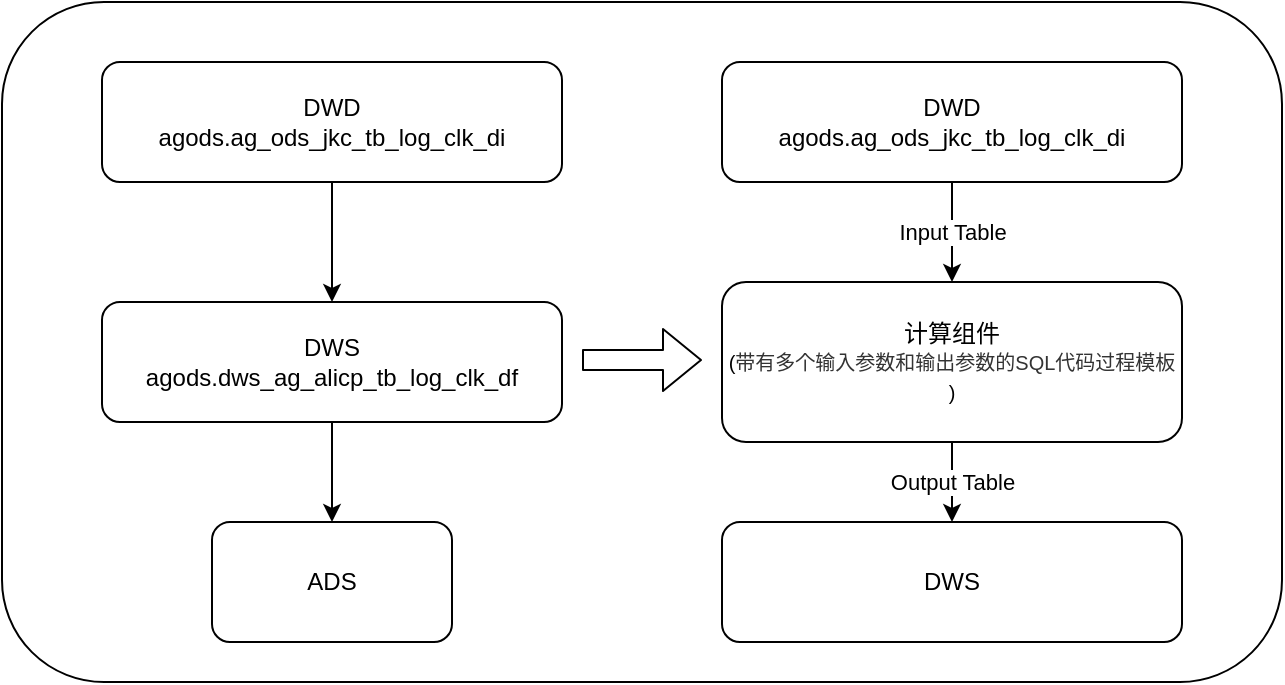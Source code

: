 <mxfile version="13.8.1" type="github">
  <diagram id="Ad6_y2lyAoWyW2zSPP8b" name="Page-1">
    <mxGraphModel dx="868" dy="394" grid="1" gridSize="10" guides="1" tooltips="1" connect="1" arrows="1" fold="1" page="1" pageScale="1" pageWidth="827" pageHeight="1169" math="0" shadow="0">
      <root>
        <mxCell id="0" />
        <mxCell id="1" parent="0" />
        <mxCell id="EhbbLSitJcF8kDTSJLc3-5" value="" style="rounded=1;whiteSpace=wrap;html=1;" vertex="1" parent="1">
          <mxGeometry x="120" y="30" width="640" height="340" as="geometry" />
        </mxCell>
        <mxCell id="5djheGigBpE8O4fT_9fk-7" style="edgeStyle=orthogonalEdgeStyle;rounded=0;orthogonalLoop=1;jettySize=auto;html=1;entryX=0.5;entryY=0;entryDx=0;entryDy=0;" parent="1" source="5djheGigBpE8O4fT_9fk-2" target="5djheGigBpE8O4fT_9fk-5" edge="1">
          <mxGeometry relative="1" as="geometry" />
        </mxCell>
        <mxCell id="5djheGigBpE8O4fT_9fk-2" value="DWD&lt;br&gt;agods.ag_ods_jkc_tb_log_clk_di" style="rounded=1;whiteSpace=wrap;html=1;" parent="1" vertex="1">
          <mxGeometry x="170" y="60" width="230" height="60" as="geometry" />
        </mxCell>
        <mxCell id="5djheGigBpE8O4fT_9fk-4" value="ADS" style="rounded=1;whiteSpace=wrap;html=1;" parent="1" vertex="1">
          <mxGeometry x="225" y="290" width="120" height="60" as="geometry" />
        </mxCell>
        <mxCell id="5djheGigBpE8O4fT_9fk-6" style="edgeStyle=orthogonalEdgeStyle;rounded=0;orthogonalLoop=1;jettySize=auto;html=1;entryX=0.5;entryY=0;entryDx=0;entryDy=0;" parent="1" source="5djheGigBpE8O4fT_9fk-5" target="5djheGigBpE8O4fT_9fk-4" edge="1">
          <mxGeometry relative="1" as="geometry" />
        </mxCell>
        <mxCell id="5djheGigBpE8O4fT_9fk-5" value="DWS&lt;br&gt;agods.dws_ag_alicp_tb_log_clk_df" style="rounded=1;whiteSpace=wrap;html=1;" parent="1" vertex="1">
          <mxGeometry x="170" y="180" width="230" height="60" as="geometry" />
        </mxCell>
        <mxCell id="EhbbLSitJcF8kDTSJLc3-4" value="Output Table" style="edgeStyle=orthogonalEdgeStyle;rounded=0;orthogonalLoop=1;jettySize=auto;html=1;exitX=0.5;exitY=1;exitDx=0;exitDy=0;entryX=0.5;entryY=0;entryDx=0;entryDy=0;" edge="1" parent="1" source="5djheGigBpE8O4fT_9fk-8" target="EhbbLSitJcF8kDTSJLc3-3">
          <mxGeometry relative="1" as="geometry" />
        </mxCell>
        <mxCell id="5djheGigBpE8O4fT_9fk-8" value="计算组件&lt;br&gt;&lt;font style=&quot;font-size: 10px&quot;&gt;(&lt;span style=&quot;color: rgb(51 , 51 , 51) ; text-align: left ; background-color: rgb(255 , 255 , 255) ; font-size: 10px&quot;&gt;带有多个输入参数和输出参数的SQL代码过程模板&lt;/span&gt;&lt;br style=&quot;font-size: 10px&quot;&gt;)&lt;/font&gt;" style="rounded=1;whiteSpace=wrap;html=1;" parent="1" vertex="1">
          <mxGeometry x="480" y="170" width="230" height="80" as="geometry" />
        </mxCell>
        <mxCell id="5djheGigBpE8O4fT_9fk-11" value="" style="shape=flexArrow;endArrow=classic;html=1;" parent="1" edge="1">
          <mxGeometry width="50" height="50" relative="1" as="geometry">
            <mxPoint x="410" y="209" as="sourcePoint" />
            <mxPoint x="470" y="209" as="targetPoint" />
          </mxGeometry>
        </mxCell>
        <mxCell id="EhbbLSitJcF8kDTSJLc3-2" value="Input Table" style="edgeStyle=orthogonalEdgeStyle;rounded=0;orthogonalLoop=1;jettySize=auto;html=1;exitX=0.5;exitY=1;exitDx=0;exitDy=0;entryX=0.5;entryY=0;entryDx=0;entryDy=0;" edge="1" parent="1" source="EhbbLSitJcF8kDTSJLc3-1" target="5djheGigBpE8O4fT_9fk-8">
          <mxGeometry relative="1" as="geometry" />
        </mxCell>
        <mxCell id="EhbbLSitJcF8kDTSJLc3-1" value="DWD&lt;br&gt;agods.ag_ods_jkc_tb_log_clk_di" style="rounded=1;whiteSpace=wrap;html=1;" vertex="1" parent="1">
          <mxGeometry x="480" y="60" width="230" height="60" as="geometry" />
        </mxCell>
        <mxCell id="EhbbLSitJcF8kDTSJLc3-3" value="DWS" style="rounded=1;whiteSpace=wrap;html=1;" vertex="1" parent="1">
          <mxGeometry x="480" y="290" width="230" height="60" as="geometry" />
        </mxCell>
      </root>
    </mxGraphModel>
  </diagram>
</mxfile>
